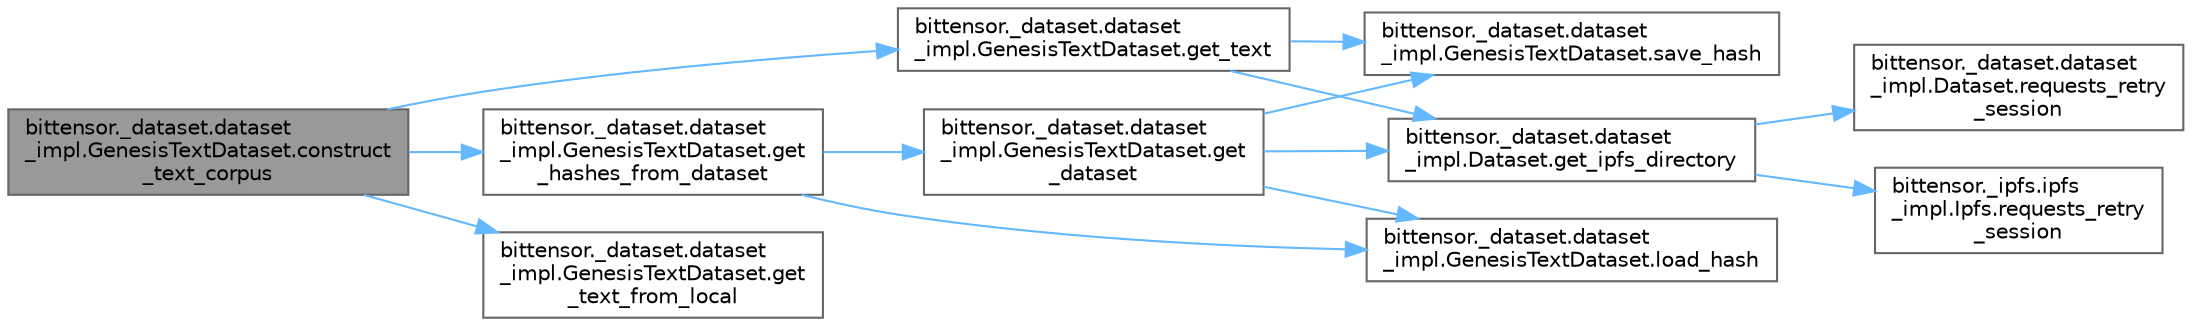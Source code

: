 digraph "bittensor._dataset.dataset_impl.GenesisTextDataset.construct_text_corpus"
{
 // LATEX_PDF_SIZE
  bgcolor="transparent";
  edge [fontname=Helvetica,fontsize=10,labelfontname=Helvetica,labelfontsize=10];
  node [fontname=Helvetica,fontsize=10,shape=box,height=0.2,width=0.4];
  rankdir="LR";
  Node1 [label="bittensor._dataset.dataset\l_impl.GenesisTextDataset.construct\l_text_corpus",height=0.2,width=0.4,color="gray40", fillcolor="grey60", style="filled", fontcolor="black",tooltip=" "];
  Node1 -> Node2 [color="steelblue1",style="solid"];
  Node2 [label="bittensor._dataset.dataset\l_impl.GenesisTextDataset.get\l_hashes_from_dataset",height=0.2,width=0.4,color="grey40", fillcolor="white", style="filled",URL="$classbittensor_1_1__dataset_1_1dataset__impl_1_1_genesis_text_dataset.html#a97d42a3d6765cbcd74e2602d6c061a61",tooltip=" "];
  Node2 -> Node3 [color="steelblue1",style="solid"];
  Node3 [label="bittensor._dataset.dataset\l_impl.GenesisTextDataset.get\l_dataset",height=0.2,width=0.4,color="grey40", fillcolor="white", style="filled",URL="$classbittensor_1_1__dataset_1_1dataset__impl_1_1_genesis_text_dataset.html#a7b0f280512b1c0c032c714bd796cdb52",tooltip=" "];
  Node3 -> Node4 [color="steelblue1",style="solid"];
  Node4 [label="bittensor._dataset.dataset\l_impl.Dataset.get_ipfs_directory",height=0.2,width=0.4,color="grey40", fillcolor="white", style="filled",URL="$classbittensor_1_1__dataset_1_1dataset__impl_1_1_dataset.html#adac9d1df6c5460cadb940da9a735060e",tooltip=" "];
  Node4 -> Node5 [color="steelblue1",style="solid"];
  Node5 [label="bittensor._dataset.dataset\l_impl.Dataset.requests_retry\l_session",height=0.2,width=0.4,color="grey40", fillcolor="white", style="filled",URL="$classbittensor_1_1__dataset_1_1dataset__impl_1_1_dataset.html#a0610ebda290a3a7d1fc7cb59515370fa",tooltip=" "];
  Node4 -> Node6 [color="steelblue1",style="solid"];
  Node6 [label="bittensor._ipfs.ipfs\l_impl.Ipfs.requests_retry\l_session",height=0.2,width=0.4,color="grey40", fillcolor="white", style="filled",URL="$classbittensor_1_1__ipfs_1_1ipfs__impl_1_1_ipfs.html#a16cda134ae7787ea37f9718a9e260c64",tooltip=" "];
  Node3 -> Node7 [color="steelblue1",style="solid"];
  Node7 [label="bittensor._dataset.dataset\l_impl.GenesisTextDataset.load_hash",height=0.2,width=0.4,color="grey40", fillcolor="white", style="filled",URL="$classbittensor_1_1__dataset_1_1dataset__impl_1_1_genesis_text_dataset.html#a4bc6e43e25c766c4ba6bef92d135a8ed",tooltip=" "];
  Node3 -> Node8 [color="steelblue1",style="solid"];
  Node8 [label="bittensor._dataset.dataset\l_impl.GenesisTextDataset.save_hash",height=0.2,width=0.4,color="grey40", fillcolor="white", style="filled",URL="$classbittensor_1_1__dataset_1_1dataset__impl_1_1_genesis_text_dataset.html#aa97393167f9c4bd7be13e09d10f0685b",tooltip=" "];
  Node2 -> Node7 [color="steelblue1",style="solid"];
  Node1 -> Node9 [color="steelblue1",style="solid"];
  Node9 [label="bittensor._dataset.dataset\l_impl.GenesisTextDataset.get_text",height=0.2,width=0.4,color="grey40", fillcolor="white", style="filled",URL="$classbittensor_1_1__dataset_1_1dataset__impl_1_1_genesis_text_dataset.html#acfa141b065ef47c5257bb90b488f9cd2",tooltip=" "];
  Node9 -> Node4 [color="steelblue1",style="solid"];
  Node9 -> Node8 [color="steelblue1",style="solid"];
  Node1 -> Node10 [color="steelblue1",style="solid"];
  Node10 [label="bittensor._dataset.dataset\l_impl.GenesisTextDataset.get\l_text_from_local",height=0.2,width=0.4,color="grey40", fillcolor="white", style="filled",URL="$classbittensor_1_1__dataset_1_1dataset__impl_1_1_genesis_text_dataset.html#a2e1e4ea7464bfc7db04bf85dbdf9f661",tooltip=" "];
}
